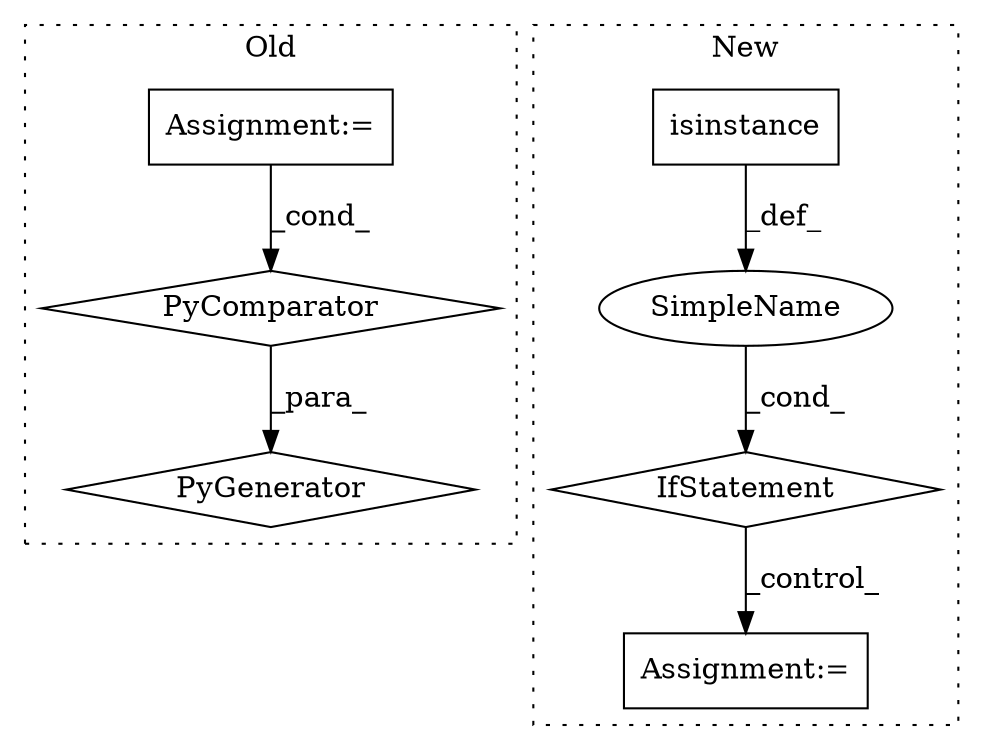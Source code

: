 digraph G {
subgraph cluster0 {
1 [label="PyGenerator" a="107" s="49062" l="99" shape="diamond"];
6 [label="PyComparator" a="113" s="49127" l="28" shape="diamond"];
7 [label="Assignment:=" a="7" s="49127" l="28" shape="box"];
label = "Old";
style="dotted";
}
subgraph cluster1 {
2 [label="isinstance" a="32" s="38195,38241" l="11,1" shape="box"];
3 [label="IfStatement" a="25" s="38190,38270" l="4,2" shape="diamond"];
4 [label="SimpleName" a="42" s="" l="" shape="ellipse"];
5 [label="Assignment:=" a="7" s="38403" l="1" shape="box"];
label = "New";
style="dotted";
}
2 -> 4 [label="_def_"];
3 -> 5 [label="_control_"];
4 -> 3 [label="_cond_"];
6 -> 1 [label="_para_"];
7 -> 6 [label="_cond_"];
}